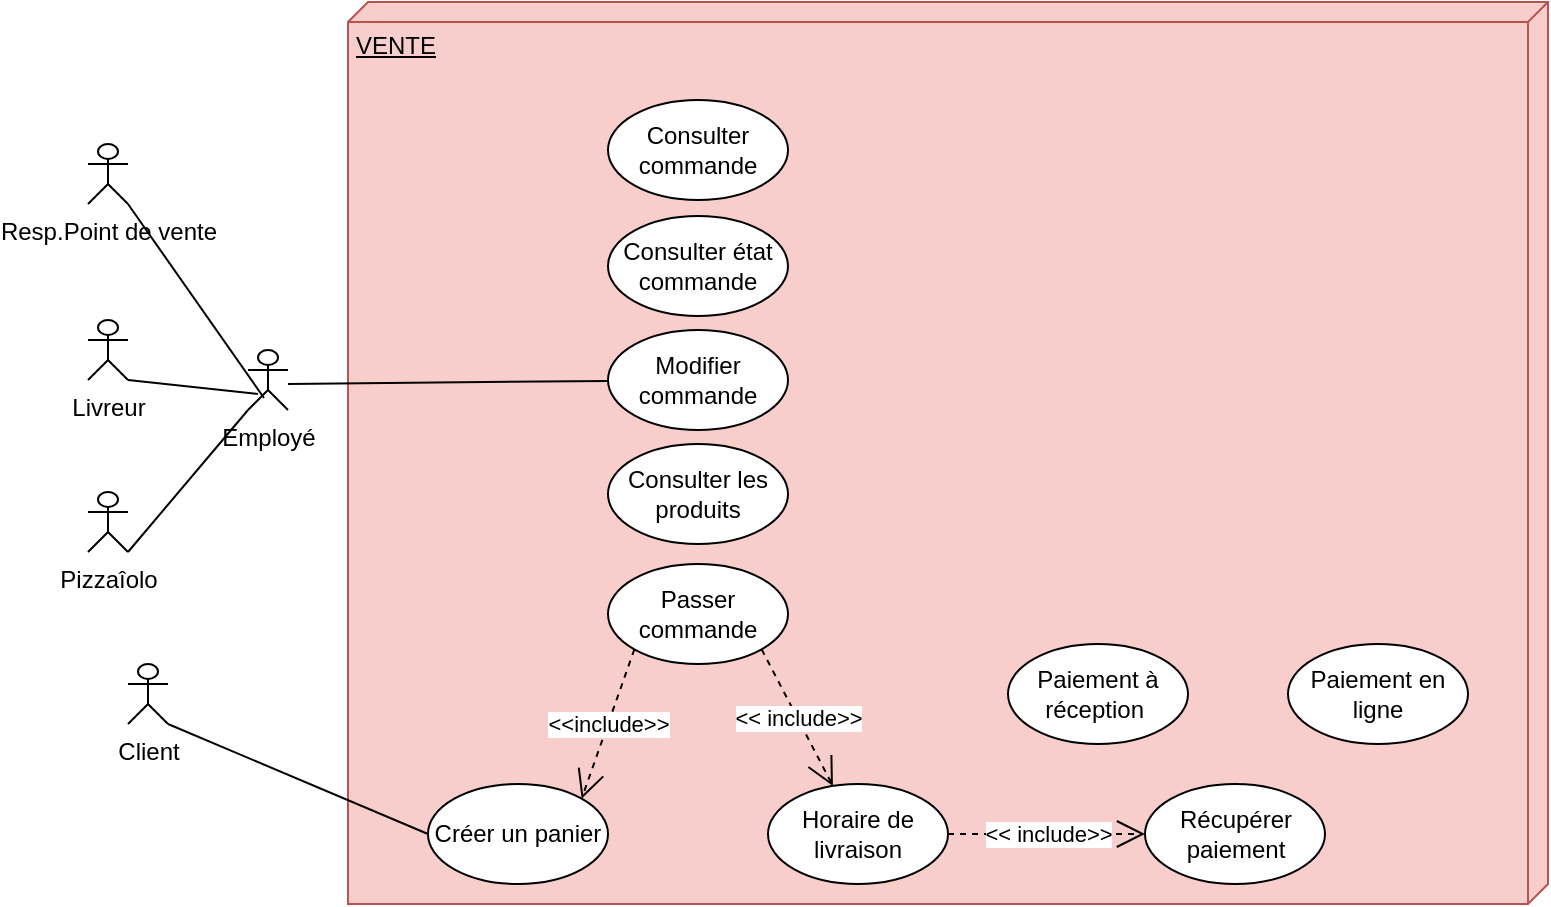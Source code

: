 <mxfile version="10.7.5" type="github"><diagram id="oxuI3TUvEWgNWI9yS9D5" name="Page-1"><mxGraphModel dx="2158" dy="1396" grid="1" gridSize="10" guides="1" tooltips="1" connect="1" arrows="1" fold="1" page="1" pageScale="1" pageWidth="1169" pageHeight="827" math="0" shadow="0"><root><mxCell id="0"/><mxCell id="1" parent="0"/><mxCell id="Vek7QRqvetffrLOMfHL3-3" value="VENTE" style="verticalAlign=top;align=left;spacingTop=8;spacingLeft=2;spacingRight=12;shape=cube;size=10;direction=south;fontStyle=4;html=1;fillColor=#f8cecc;strokeColor=#b85450;" parent="1" vertex="1"><mxGeometry x="140" y="-51" width="600" height="451" as="geometry"/></mxCell><mxCell id="Vek7QRqvetffrLOMfHL3-4" value="Créer un panier" style="ellipse;whiteSpace=wrap;html=1;" parent="1" vertex="1"><mxGeometry x="180" y="340" width="90" height="50" as="geometry"/></mxCell><mxCell id="-TsqgBiShoyk-4wiv8uu-2" value="Horaire de livraison" style="ellipse;whiteSpace=wrap;html=1;" parent="1" vertex="1"><mxGeometry x="350" y="340" width="90" height="50" as="geometry"/></mxCell><mxCell id="Vek7QRqvetffrLOMfHL3-6" value="Pizzaîolo" style="shape=umlActor;verticalLabelPosition=bottom;labelBackgroundColor=#ffffff;verticalAlign=top;html=1;" parent="1" vertex="1"><mxGeometry x="10" y="194" width="20" height="30" as="geometry"/></mxCell><mxCell id="Vek7QRqvetffrLOMfHL3-7" value="Client" style="shape=umlActor;verticalLabelPosition=bottom;labelBackgroundColor=#ffffff;verticalAlign=top;html=1;" parent="1" vertex="1"><mxGeometry x="30" y="280" width="20" height="30" as="geometry"/></mxCell><mxCell id="Vek7QRqvetffrLOMfHL3-8" value="Livreur" style="shape=umlActor;verticalLabelPosition=bottom;labelBackgroundColor=#ffffff;verticalAlign=top;html=1;" parent="1" vertex="1"><mxGeometry x="10" y="108" width="20" height="30" as="geometry"/></mxCell><mxCell id="Vek7QRqvetffrLOMfHL3-9" value="Resp.Point de vente&lt;br&gt;&lt;br&gt;" style="shape=umlActor;verticalLabelPosition=bottom;labelBackgroundColor=#ffffff;verticalAlign=top;html=1;" parent="1" vertex="1"><mxGeometry x="10" y="20" width="20" height="30" as="geometry"/></mxCell><mxCell id="-TsqgBiShoyk-4wiv8uu-1" value="" style="endArrow=none;html=1;entryX=0;entryY=0.5;entryDx=0;entryDy=0;exitX=1;exitY=1;exitDx=0;exitDy=0;exitPerimeter=0;" parent="1" source="Vek7QRqvetffrLOMfHL3-7" target="Vek7QRqvetffrLOMfHL3-4" edge="1"><mxGeometry width="50" height="50" relative="1" as="geometry"><mxPoint x="20" y="430" as="sourcePoint"/><mxPoint x="70" y="380" as="targetPoint"/></mxGeometry></mxCell><mxCell id="-TsqgBiShoyk-4wiv8uu-4" value="Passer commande" style="ellipse;whiteSpace=wrap;html=1;" parent="1" vertex="1"><mxGeometry x="270" y="230" width="90" height="50" as="geometry"/></mxCell><mxCell id="-TsqgBiShoyk-4wiv8uu-5" value="Consulter les produits" style="ellipse;whiteSpace=wrap;html=1;" parent="1" vertex="1"><mxGeometry x="270" y="170" width="90" height="50" as="geometry"/></mxCell><mxCell id="-TsqgBiShoyk-4wiv8uu-7" value="Consulter état commande" style="ellipse;whiteSpace=wrap;html=1;" parent="1" vertex="1"><mxGeometry x="270" y="56" width="90" height="50" as="geometry"/></mxCell><mxCell id="-TsqgBiShoyk-4wiv8uu-8" value="Consulter commande" style="ellipse;whiteSpace=wrap;html=1;" parent="1" vertex="1"><mxGeometry x="270" y="-2" width="90" height="50" as="geometry"/></mxCell><mxCell id="-TsqgBiShoyk-4wiv8uu-9" value="Modifier&lt;br&gt;commande&lt;br&gt;" style="ellipse;whiteSpace=wrap;html=1;" parent="1" vertex="1"><mxGeometry x="270" y="113" width="90" height="50" as="geometry"/></mxCell><mxCell id="WHzMUk8Fg1fEDK4fgbL8-1" value="Paiement à réception&amp;nbsp;" style="ellipse;whiteSpace=wrap;html=1;" vertex="1" parent="1"><mxGeometry x="470" y="270" width="90" height="50" as="geometry"/></mxCell><mxCell id="WHzMUk8Fg1fEDK4fgbL8-2" value="Paiement en ligne" style="ellipse;whiteSpace=wrap;html=1;" vertex="1" parent="1"><mxGeometry x="610" y="270" width="90" height="50" as="geometry"/></mxCell><mxCell id="WHzMUk8Fg1fEDK4fgbL8-3" value="Récupérer&lt;br&gt;paiement&lt;br&gt;" style="ellipse;whiteSpace=wrap;html=1;" vertex="1" parent="1"><mxGeometry x="538.5" y="340" width="90" height="50" as="geometry"/></mxCell><mxCell id="WHzMUk8Fg1fEDK4fgbL8-13" value="" style="endArrow=none;html=1;entryX=0.25;entryY=0.733;entryDx=0;entryDy=0;entryPerimeter=0;" edge="1" parent="1" target="WHzMUk8Fg1fEDK4fgbL8-15"><mxGeometry width="50" height="50" relative="1" as="geometry"><mxPoint x="30" y="138" as="sourcePoint"/><mxPoint x="100" y="138" as="targetPoint"/><Array as="points"/></mxGeometry></mxCell><mxCell id="WHzMUk8Fg1fEDK4fgbL8-14" value="" style="endArrow=none;html=1;entryX=0.4;entryY=0.8;entryDx=0;entryDy=0;exitX=1;exitY=1;exitDx=0;exitDy=0;exitPerimeter=0;entryPerimeter=0;" edge="1" parent="1" source="Vek7QRqvetffrLOMfHL3-9" target="WHzMUk8Fg1fEDK4fgbL8-15"><mxGeometry width="50" height="50" relative="1" as="geometry"><mxPoint x="-15" y="71.5" as="sourcePoint"/><mxPoint x="115" y="86.5" as="targetPoint"/><Array as="points"/></mxGeometry></mxCell><mxCell id="WHzMUk8Fg1fEDK4fgbL8-15" value="Employé" style="shape=umlActor;verticalLabelPosition=bottom;labelBackgroundColor=#ffffff;verticalAlign=top;html=1;" vertex="1" parent="1"><mxGeometry x="90" y="123" width="20" height="30" as="geometry"/></mxCell><mxCell id="WHzMUk8Fg1fEDK4fgbL8-17" value="" style="endArrow=none;html=1;entryX=0;entryY=1;entryDx=0;entryDy=0;entryPerimeter=0;exitX=1;exitY=1;exitDx=0;exitDy=0;exitPerimeter=0;" edge="1" parent="1" source="Vek7QRqvetffrLOMfHL3-6" target="WHzMUk8Fg1fEDK4fgbL8-15"><mxGeometry width="50" height="50" relative="1" as="geometry"><mxPoint x="70" y="200" as="sourcePoint"/><mxPoint x="125" y="204" as="targetPoint"/><Array as="points"/></mxGeometry></mxCell><mxCell id="WHzMUk8Fg1fEDK4fgbL8-18" value="" style="endArrow=none;html=1;" edge="1" parent="1" target="-TsqgBiShoyk-4wiv8uu-9"><mxGeometry width="50" height="50" relative="1" as="geometry"><mxPoint x="110" y="140" as="sourcePoint"/><mxPoint x="220" y="106" as="targetPoint"/><Array as="points"/></mxGeometry></mxCell><mxCell id="WHzMUk8Fg1fEDK4fgbL8-19" value="&amp;lt;&amp;lt;include&amp;gt;&amp;gt;" style="endArrow=open;endSize=12;dashed=1;html=1;exitX=0;exitY=1;exitDx=0;exitDy=0;entryX=1;entryY=0;entryDx=0;entryDy=0;" edge="1" parent="1" source="-TsqgBiShoyk-4wiv8uu-4" target="Vek7QRqvetffrLOMfHL3-4"><mxGeometry width="160" relative="1" as="geometry"><mxPoint x="-10" y="420" as="sourcePoint"/><mxPoint x="150" y="420" as="targetPoint"/></mxGeometry></mxCell><mxCell id="WHzMUk8Fg1fEDK4fgbL8-21" value="&amp;lt;&amp;lt; include&amp;gt;&amp;gt;" style="endArrow=open;endSize=12;dashed=1;html=1;exitX=1;exitY=1;exitDx=0;exitDy=0;" edge="1" parent="1" source="-TsqgBiShoyk-4wiv8uu-4" target="-TsqgBiShoyk-4wiv8uu-2"><mxGeometry width="160" relative="1" as="geometry"><mxPoint x="-10" y="460" as="sourcePoint"/><mxPoint x="150" y="460" as="targetPoint"/></mxGeometry></mxCell><mxCell id="WHzMUk8Fg1fEDK4fgbL8-23" value="&amp;lt;&amp;lt; include&amp;gt;&amp;gt;" style="endArrow=open;endSize=12;dashed=1;html=1;entryX=0;entryY=0.5;entryDx=0;entryDy=0;exitX=1;exitY=0.5;exitDx=0;exitDy=0;" edge="1" parent="1" source="-TsqgBiShoyk-4wiv8uu-2" target="WHzMUk8Fg1fEDK4fgbL8-3"><mxGeometry x="0.019" width="160" relative="1" as="geometry"><mxPoint x="440" y="460" as="sourcePoint"/><mxPoint x="392.386" y="351.002" as="targetPoint"/><mxPoint as="offset"/></mxGeometry></mxCell></root></mxGraphModel></diagram></mxfile>